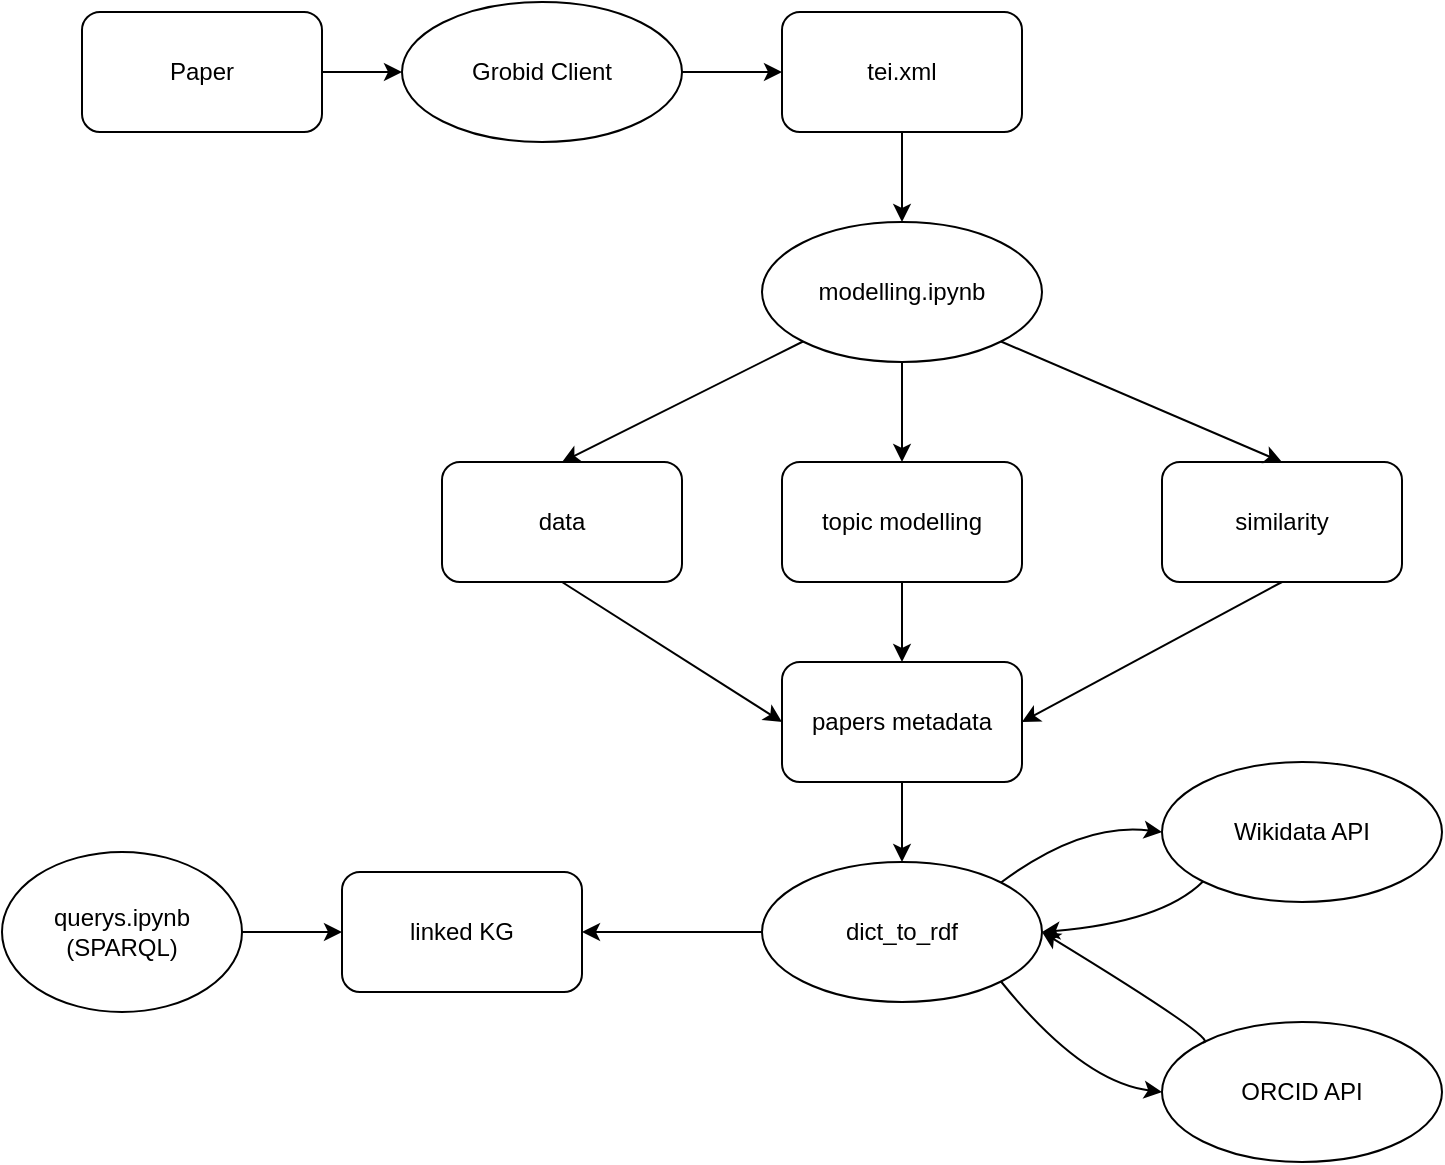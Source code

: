 <mxfile version="24.4.4" type="device" pages="2">
  <diagram name="Página-1" id="0xeHw8x-KvtR6uTqsT0m">
    <mxGraphModel dx="1386" dy="831" grid="1" gridSize="10" guides="1" tooltips="1" connect="1" arrows="1" fold="1" page="1" pageScale="1" pageWidth="827" pageHeight="1169" math="0" shadow="0">
      <root>
        <mxCell id="0" />
        <mxCell id="1" parent="0" />
        <mxCell id="VWYz-1hLCPf2vJwrW1b5-1" value="Paper" style="rounded=1;whiteSpace=wrap;html=1;" parent="1" vertex="1">
          <mxGeometry x="80" y="25" width="120" height="60" as="geometry" />
        </mxCell>
        <mxCell id="VWYz-1hLCPf2vJwrW1b5-4" value="" style="endArrow=classic;html=1;rounded=0;entryX=0;entryY=0.5;entryDx=0;entryDy=0;" parent="1" source="VWYz-1hLCPf2vJwrW1b5-1" target="VWYz-1hLCPf2vJwrW1b5-5" edge="1">
          <mxGeometry width="50" height="50" relative="1" as="geometry">
            <mxPoint x="140" y="155" as="sourcePoint" />
            <mxPoint x="230" y="55" as="targetPoint" />
          </mxGeometry>
        </mxCell>
        <mxCell id="VWYz-1hLCPf2vJwrW1b5-5" value="Grobid Client" style="ellipse;whiteSpace=wrap;html=1;" parent="1" vertex="1">
          <mxGeometry x="240" y="20" width="140" height="70" as="geometry" />
        </mxCell>
        <mxCell id="VWYz-1hLCPf2vJwrW1b5-6" value="" style="endArrow=classic;html=1;rounded=0;exitX=1;exitY=0.5;exitDx=0;exitDy=0;entryX=0;entryY=0.5;entryDx=0;entryDy=0;" parent="1" source="VWYz-1hLCPf2vJwrW1b5-5" target="VWYz-1hLCPf2vJwrW1b5-7" edge="1">
          <mxGeometry width="50" height="50" relative="1" as="geometry">
            <mxPoint x="380" y="195" as="sourcePoint" />
            <mxPoint x="400" y="55" as="targetPoint" />
          </mxGeometry>
        </mxCell>
        <mxCell id="VWYz-1hLCPf2vJwrW1b5-7" value="tei.xml" style="rounded=1;whiteSpace=wrap;html=1;" parent="1" vertex="1">
          <mxGeometry x="430" y="25" width="120" height="60" as="geometry" />
        </mxCell>
        <mxCell id="VWYz-1hLCPf2vJwrW1b5-8" value="data" style="rounded=1;whiteSpace=wrap;html=1;" parent="1" vertex="1">
          <mxGeometry x="260" y="250" width="120" height="60" as="geometry" />
        </mxCell>
        <mxCell id="VWYz-1hLCPf2vJwrW1b5-10" value="" style="endArrow=classic;html=1;rounded=0;entryX=0.5;entryY=0;entryDx=0;entryDy=0;exitX=0.5;exitY=1;exitDx=0;exitDy=0;" parent="1" source="VWYz-1hLCPf2vJwrW1b5-7" target="VWYz-1hLCPf2vJwrW1b5-21" edge="1">
          <mxGeometry width="50" height="50" relative="1" as="geometry">
            <mxPoint x="510" y="165" as="sourcePoint" />
            <mxPoint x="490" y="125" as="targetPoint" />
          </mxGeometry>
        </mxCell>
        <mxCell id="VWYz-1hLCPf2vJwrW1b5-11" value="" style="endArrow=classic;html=1;rounded=0;exitX=0;exitY=1;exitDx=0;exitDy=0;entryX=0.5;entryY=0;entryDx=0;entryDy=0;" parent="1" source="VWYz-1hLCPf2vJwrW1b5-21" target="VWYz-1hLCPf2vJwrW1b5-8" edge="1">
          <mxGeometry width="50" height="50" relative="1" as="geometry">
            <mxPoint x="447.574" y="193.284" as="sourcePoint" />
            <mxPoint x="190" y="260" as="targetPoint" />
          </mxGeometry>
        </mxCell>
        <mxCell id="VWYz-1hLCPf2vJwrW1b5-12" value="topic modelling" style="rounded=1;whiteSpace=wrap;html=1;" parent="1" vertex="1">
          <mxGeometry x="430" y="250" width="120" height="60" as="geometry" />
        </mxCell>
        <mxCell id="VWYz-1hLCPf2vJwrW1b5-13" value="similarity" style="rounded=1;whiteSpace=wrap;html=1;" parent="1" vertex="1">
          <mxGeometry x="620" y="250" width="120" height="60" as="geometry" />
        </mxCell>
        <mxCell id="VWYz-1hLCPf2vJwrW1b5-14" value="" style="endArrow=classic;html=1;rounded=0;entryX=0.5;entryY=0;entryDx=0;entryDy=0;exitX=0.5;exitY=1;exitDx=0;exitDy=0;" parent="1" source="VWYz-1hLCPf2vJwrW1b5-21" target="VWYz-1hLCPf2vJwrW1b5-12" edge="1">
          <mxGeometry width="50" height="50" relative="1" as="geometry">
            <mxPoint x="490" y="205" as="sourcePoint" />
            <mxPoint x="440" y="420" as="targetPoint" />
          </mxGeometry>
        </mxCell>
        <mxCell id="VWYz-1hLCPf2vJwrW1b5-15" value="" style="endArrow=classic;html=1;rounded=0;exitX=1;exitY=1;exitDx=0;exitDy=0;entryX=0.5;entryY=0;entryDx=0;entryDy=0;" parent="1" source="VWYz-1hLCPf2vJwrW1b5-21" target="VWYz-1hLCPf2vJwrW1b5-13" edge="1">
          <mxGeometry width="50" height="50" relative="1" as="geometry">
            <mxPoint x="532.426" y="193.284" as="sourcePoint" />
            <mxPoint x="640" y="340" as="targetPoint" />
          </mxGeometry>
        </mxCell>
        <mxCell id="VWYz-1hLCPf2vJwrW1b5-16" value="" style="endArrow=classic;html=1;rounded=0;exitX=0.5;exitY=1;exitDx=0;exitDy=0;entryX=0;entryY=0.5;entryDx=0;entryDy=0;" parent="1" source="VWYz-1hLCPf2vJwrW1b5-8" target="VWYz-1hLCPf2vJwrW1b5-18" edge="1">
          <mxGeometry width="50" height="50" relative="1" as="geometry">
            <mxPoint x="380" y="400" as="sourcePoint" />
            <mxPoint x="400" y="380" as="targetPoint" />
          </mxGeometry>
        </mxCell>
        <mxCell id="VWYz-1hLCPf2vJwrW1b5-18" value="papers metadata" style="rounded=1;whiteSpace=wrap;html=1;" parent="1" vertex="1">
          <mxGeometry x="430" y="350" width="120" height="60" as="geometry" />
        </mxCell>
        <mxCell id="VWYz-1hLCPf2vJwrW1b5-19" value="" style="endArrow=classic;html=1;rounded=0;entryX=1;entryY=0.5;entryDx=0;entryDy=0;exitX=0.5;exitY=1;exitDx=0;exitDy=0;" parent="1" source="VWYz-1hLCPf2vJwrW1b5-13" target="VWYz-1hLCPf2vJwrW1b5-18" edge="1">
          <mxGeometry width="50" height="50" relative="1" as="geometry">
            <mxPoint x="580" y="430" as="sourcePoint" />
            <mxPoint x="630" y="380" as="targetPoint" />
          </mxGeometry>
        </mxCell>
        <mxCell id="VWYz-1hLCPf2vJwrW1b5-20" value="" style="endArrow=classic;html=1;rounded=0;entryX=0.5;entryY=0;entryDx=0;entryDy=0;exitX=0.5;exitY=1;exitDx=0;exitDy=0;" parent="1" source="VWYz-1hLCPf2vJwrW1b5-12" target="VWYz-1hLCPf2vJwrW1b5-18" edge="1">
          <mxGeometry width="50" height="50" relative="1" as="geometry">
            <mxPoint x="300" y="510" as="sourcePoint" />
            <mxPoint x="350" y="460" as="targetPoint" />
          </mxGeometry>
        </mxCell>
        <mxCell id="VWYz-1hLCPf2vJwrW1b5-21" value="modelling.ipynb" style="ellipse;whiteSpace=wrap;html=1;" parent="1" vertex="1">
          <mxGeometry x="420" y="130" width="140" height="70" as="geometry" />
        </mxCell>
        <mxCell id="VWYz-1hLCPf2vJwrW1b5-22" value="dict_to_rdf" style="ellipse;whiteSpace=wrap;html=1;" parent="1" vertex="1">
          <mxGeometry x="420" y="450" width="140" height="70" as="geometry" />
        </mxCell>
        <mxCell id="VWYz-1hLCPf2vJwrW1b5-23" value="" style="endArrow=classic;html=1;rounded=0;entryX=0.5;entryY=0;entryDx=0;entryDy=0;exitX=0.5;exitY=1;exitDx=0;exitDy=0;" parent="1" source="VWYz-1hLCPf2vJwrW1b5-18" target="VWYz-1hLCPf2vJwrW1b5-22" edge="1">
          <mxGeometry width="50" height="50" relative="1" as="geometry">
            <mxPoint x="290" y="490" as="sourcePoint" />
            <mxPoint x="340" y="440" as="targetPoint" />
          </mxGeometry>
        </mxCell>
        <mxCell id="VWYz-1hLCPf2vJwrW1b5-24" value="linked KG" style="rounded=1;whiteSpace=wrap;html=1;" parent="1" vertex="1">
          <mxGeometry x="210" y="455" width="120" height="60" as="geometry" />
        </mxCell>
        <mxCell id="VWYz-1hLCPf2vJwrW1b5-25" value="" style="endArrow=classic;html=1;rounded=0;exitX=0;exitY=0.5;exitDx=0;exitDy=0;entryX=1;entryY=0.5;entryDx=0;entryDy=0;" parent="1" source="VWYz-1hLCPf2vJwrW1b5-22" target="VWYz-1hLCPf2vJwrW1b5-24" edge="1">
          <mxGeometry width="50" height="50" relative="1" as="geometry">
            <mxPoint x="400" y="600" as="sourcePoint" />
            <mxPoint x="340" y="485" as="targetPoint" />
          </mxGeometry>
        </mxCell>
        <mxCell id="VWYz-1hLCPf2vJwrW1b5-26" value="" style="endArrow=classic;html=1;rounded=0;entryX=0;entryY=0.5;entryDx=0;entryDy=0;exitX=1;exitY=0.5;exitDx=0;exitDy=0;" parent="1" source="VWYz-1hLCPf2vJwrW1b5-27" target="VWYz-1hLCPf2vJwrW1b5-24" edge="1">
          <mxGeometry width="50" height="50" relative="1" as="geometry">
            <mxPoint x="80" y="760" as="sourcePoint" />
            <mxPoint x="180" y="760" as="targetPoint" />
          </mxGeometry>
        </mxCell>
        <mxCell id="VWYz-1hLCPf2vJwrW1b5-27" value="querys.ipynb&lt;div&gt;(SPARQL)&lt;/div&gt;" style="ellipse;whiteSpace=wrap;html=1;" parent="1" vertex="1">
          <mxGeometry x="40" y="445" width="120" height="80" as="geometry" />
        </mxCell>
        <mxCell id="fGmuB4VJq0GSM6ixCuix-7" value="" style="curved=1;endArrow=classic;html=1;rounded=0;entryX=0;entryY=0.5;entryDx=0;entryDy=0;exitX=1;exitY=0;exitDx=0;exitDy=0;" edge="1" parent="1" source="VWYz-1hLCPf2vJwrW1b5-22" target="fGmuB4VJq0GSM6ixCuix-9">
          <mxGeometry width="50" height="50" relative="1" as="geometry">
            <mxPoint x="560" y="580" as="sourcePoint" />
            <mxPoint x="657.574" y="441.716" as="targetPoint" />
            <Array as="points">
              <mxPoint x="580" y="430" />
            </Array>
          </mxGeometry>
        </mxCell>
        <mxCell id="fGmuB4VJq0GSM6ixCuix-9" value="Wikidata API" style="ellipse;whiteSpace=wrap;html=1;" vertex="1" parent="1">
          <mxGeometry x="620" y="400" width="140" height="70" as="geometry" />
        </mxCell>
        <mxCell id="fGmuB4VJq0GSM6ixCuix-10" value="" style="curved=1;endArrow=classic;html=1;rounded=0;entryX=1;entryY=0.5;entryDx=0;entryDy=0;exitX=0;exitY=1;exitDx=0;exitDy=0;" edge="1" parent="1" source="fGmuB4VJq0GSM6ixCuix-9" target="VWYz-1hLCPf2vJwrW1b5-22">
          <mxGeometry width="50" height="50" relative="1" as="geometry">
            <mxPoint x="600" y="610" as="sourcePoint" />
            <mxPoint x="650" y="560" as="targetPoint" />
            <Array as="points">
              <mxPoint x="620" y="480" />
            </Array>
          </mxGeometry>
        </mxCell>
        <mxCell id="fGmuB4VJq0GSM6ixCuix-11" value="ORCID API" style="ellipse;whiteSpace=wrap;html=1;" vertex="1" parent="1">
          <mxGeometry x="620" y="530" width="140" height="70" as="geometry" />
        </mxCell>
        <mxCell id="fGmuB4VJq0GSM6ixCuix-12" value="" style="curved=1;endArrow=classic;html=1;rounded=0;entryX=1;entryY=0.5;entryDx=0;entryDy=0;exitX=0;exitY=0;exitDx=0;exitDy=0;" edge="1" parent="1" source="fGmuB4VJq0GSM6ixCuix-11" target="VWYz-1hLCPf2vJwrW1b5-22">
          <mxGeometry width="50" height="50" relative="1" as="geometry">
            <mxPoint x="540" y="650" as="sourcePoint" />
            <mxPoint x="590" y="600" as="targetPoint" />
            <Array as="points">
              <mxPoint x="650" y="540" />
            </Array>
          </mxGeometry>
        </mxCell>
        <mxCell id="fGmuB4VJq0GSM6ixCuix-13" value="" style="curved=1;endArrow=classic;html=1;rounded=0;exitX=1;exitY=1;exitDx=0;exitDy=0;entryX=0;entryY=0.5;entryDx=0;entryDy=0;" edge="1" parent="1" source="VWYz-1hLCPf2vJwrW1b5-22" target="fGmuB4VJq0GSM6ixCuix-11">
          <mxGeometry width="50" height="50" relative="1" as="geometry">
            <mxPoint x="530" y="600" as="sourcePoint" />
            <mxPoint x="580" y="550" as="targetPoint" />
            <Array as="points">
              <mxPoint x="580" y="560" />
            </Array>
          </mxGeometry>
        </mxCell>
      </root>
    </mxGraphModel>
  </diagram>
  <diagram id="3INS_Sa4C-svU8CZmjSG" name="Página-2">
    <mxGraphModel dx="1386" dy="831" grid="1" gridSize="10" guides="1" tooltips="1" connect="1" arrows="1" fold="1" page="1" pageScale="1" pageWidth="827" pageHeight="1169" math="0" shadow="0">
      <root>
        <mxCell id="0" />
        <mxCell id="1" parent="0" />
      </root>
    </mxGraphModel>
  </diagram>
</mxfile>
